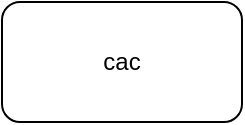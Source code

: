 <mxfile version="24.7.17">
  <diagram name="Page-1" id="wM4RoKq5729jwZ3iucGG">
    <mxGraphModel dx="694" dy="1205" grid="0" gridSize="10" guides="1" tooltips="1" connect="1" arrows="1" fold="1" page="0" pageScale="1" pageWidth="850" pageHeight="1100" math="0" shadow="0">
      <root>
        <mxCell id="0" />
        <mxCell id="1" parent="0" />
        <mxCell id="Ca3W7abirgoPkOveRO1j-1" value="cac" style="rounded=1;whiteSpace=wrap;html=1;" vertex="1" parent="1">
          <mxGeometry x="185" y="-11" width="120" height="60" as="geometry" />
        </mxCell>
      </root>
    </mxGraphModel>
  </diagram>
</mxfile>
